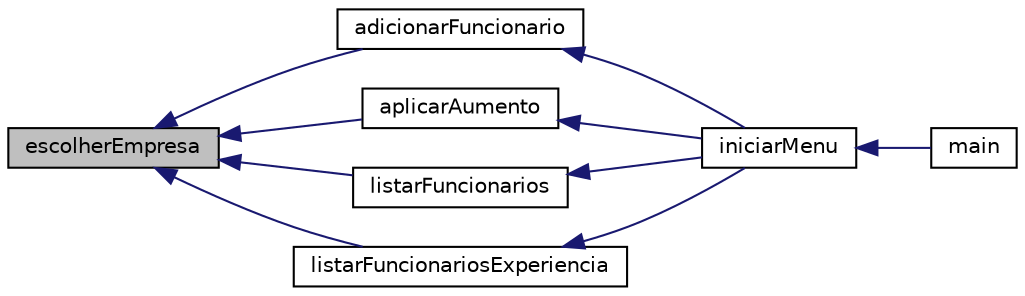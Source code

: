 digraph "escolherEmpresa"
{
  edge [fontname="Helvetica",fontsize="10",labelfontname="Helvetica",labelfontsize="10"];
  node [fontname="Helvetica",fontsize="10",shape=record];
  rankdir="LR";
  Node26 [label="escolherEmpresa",height=0.2,width=0.4,color="black", fillcolor="grey75", style="filled", fontcolor="black"];
  Node26 -> Node27 [dir="back",color="midnightblue",fontsize="10",style="solid",fontname="Helvetica"];
  Node27 [label="adicionarFuncionario",height=0.2,width=0.4,color="black", fillcolor="white", style="filled",URL="$empresa-crud_8h.html#ac8c1f423c1cff00bb1a6307a44028f9f",tooltip="Adiciona um funcionario à uma empresa já existente. "];
  Node27 -> Node28 [dir="back",color="midnightblue",fontsize="10",style="solid",fontname="Helvetica"];
  Node28 [label="iniciarMenu",height=0.2,width=0.4,color="black", fillcolor="white", style="filled",URL="$menu_8h.html#a2311af40e30459172b0fa90ac0bf6030",tooltip="inicializa o menu do sistema "];
  Node28 -> Node29 [dir="back",color="midnightblue",fontsize="10",style="solid",fontname="Helvetica"];
  Node29 [label="main",height=0.2,width=0.4,color="black", fillcolor="white", style="filled",URL="$main_8cpp.html#a0ddf1224851353fc92bfbff6f499fa97"];
  Node26 -> Node30 [dir="back",color="midnightblue",fontsize="10",style="solid",fontname="Helvetica"];
  Node30 [label="aplicarAumento",height=0.2,width=0.4,color="black", fillcolor="white", style="filled",URL="$empresa-crud_8h.html#aa4e872850865b49ad104c760995e7883",tooltip="Aplica aumento a todos os funcionarios de uma empresa. "];
  Node30 -> Node28 [dir="back",color="midnightblue",fontsize="10",style="solid",fontname="Helvetica"];
  Node26 -> Node31 [dir="back",color="midnightblue",fontsize="10",style="solid",fontname="Helvetica"];
  Node31 [label="listarFuncionarios",height=0.2,width=0.4,color="black", fillcolor="white", style="filled",URL="$empresa-crud_8h.html#a51d635e3fb20affba92bc8eed1313964",tooltip="Lista todos os funcionários de uma empresa. "];
  Node31 -> Node28 [dir="back",color="midnightblue",fontsize="10",style="solid",fontname="Helvetica"];
  Node26 -> Node32 [dir="back",color="midnightblue",fontsize="10",style="solid",fontname="Helvetica"];
  Node32 [label="listarFuncionariosExperiencia",height=0.2,width=0.4,color="black", fillcolor="white", style="filled",URL="$empresa-crud_8h.html#a8c07bc2a395d88373ebe39b1c7a59116",tooltip="Lista funcionários contratados em até 90 dias. "];
  Node32 -> Node28 [dir="back",color="midnightblue",fontsize="10",style="solid",fontname="Helvetica"];
}
